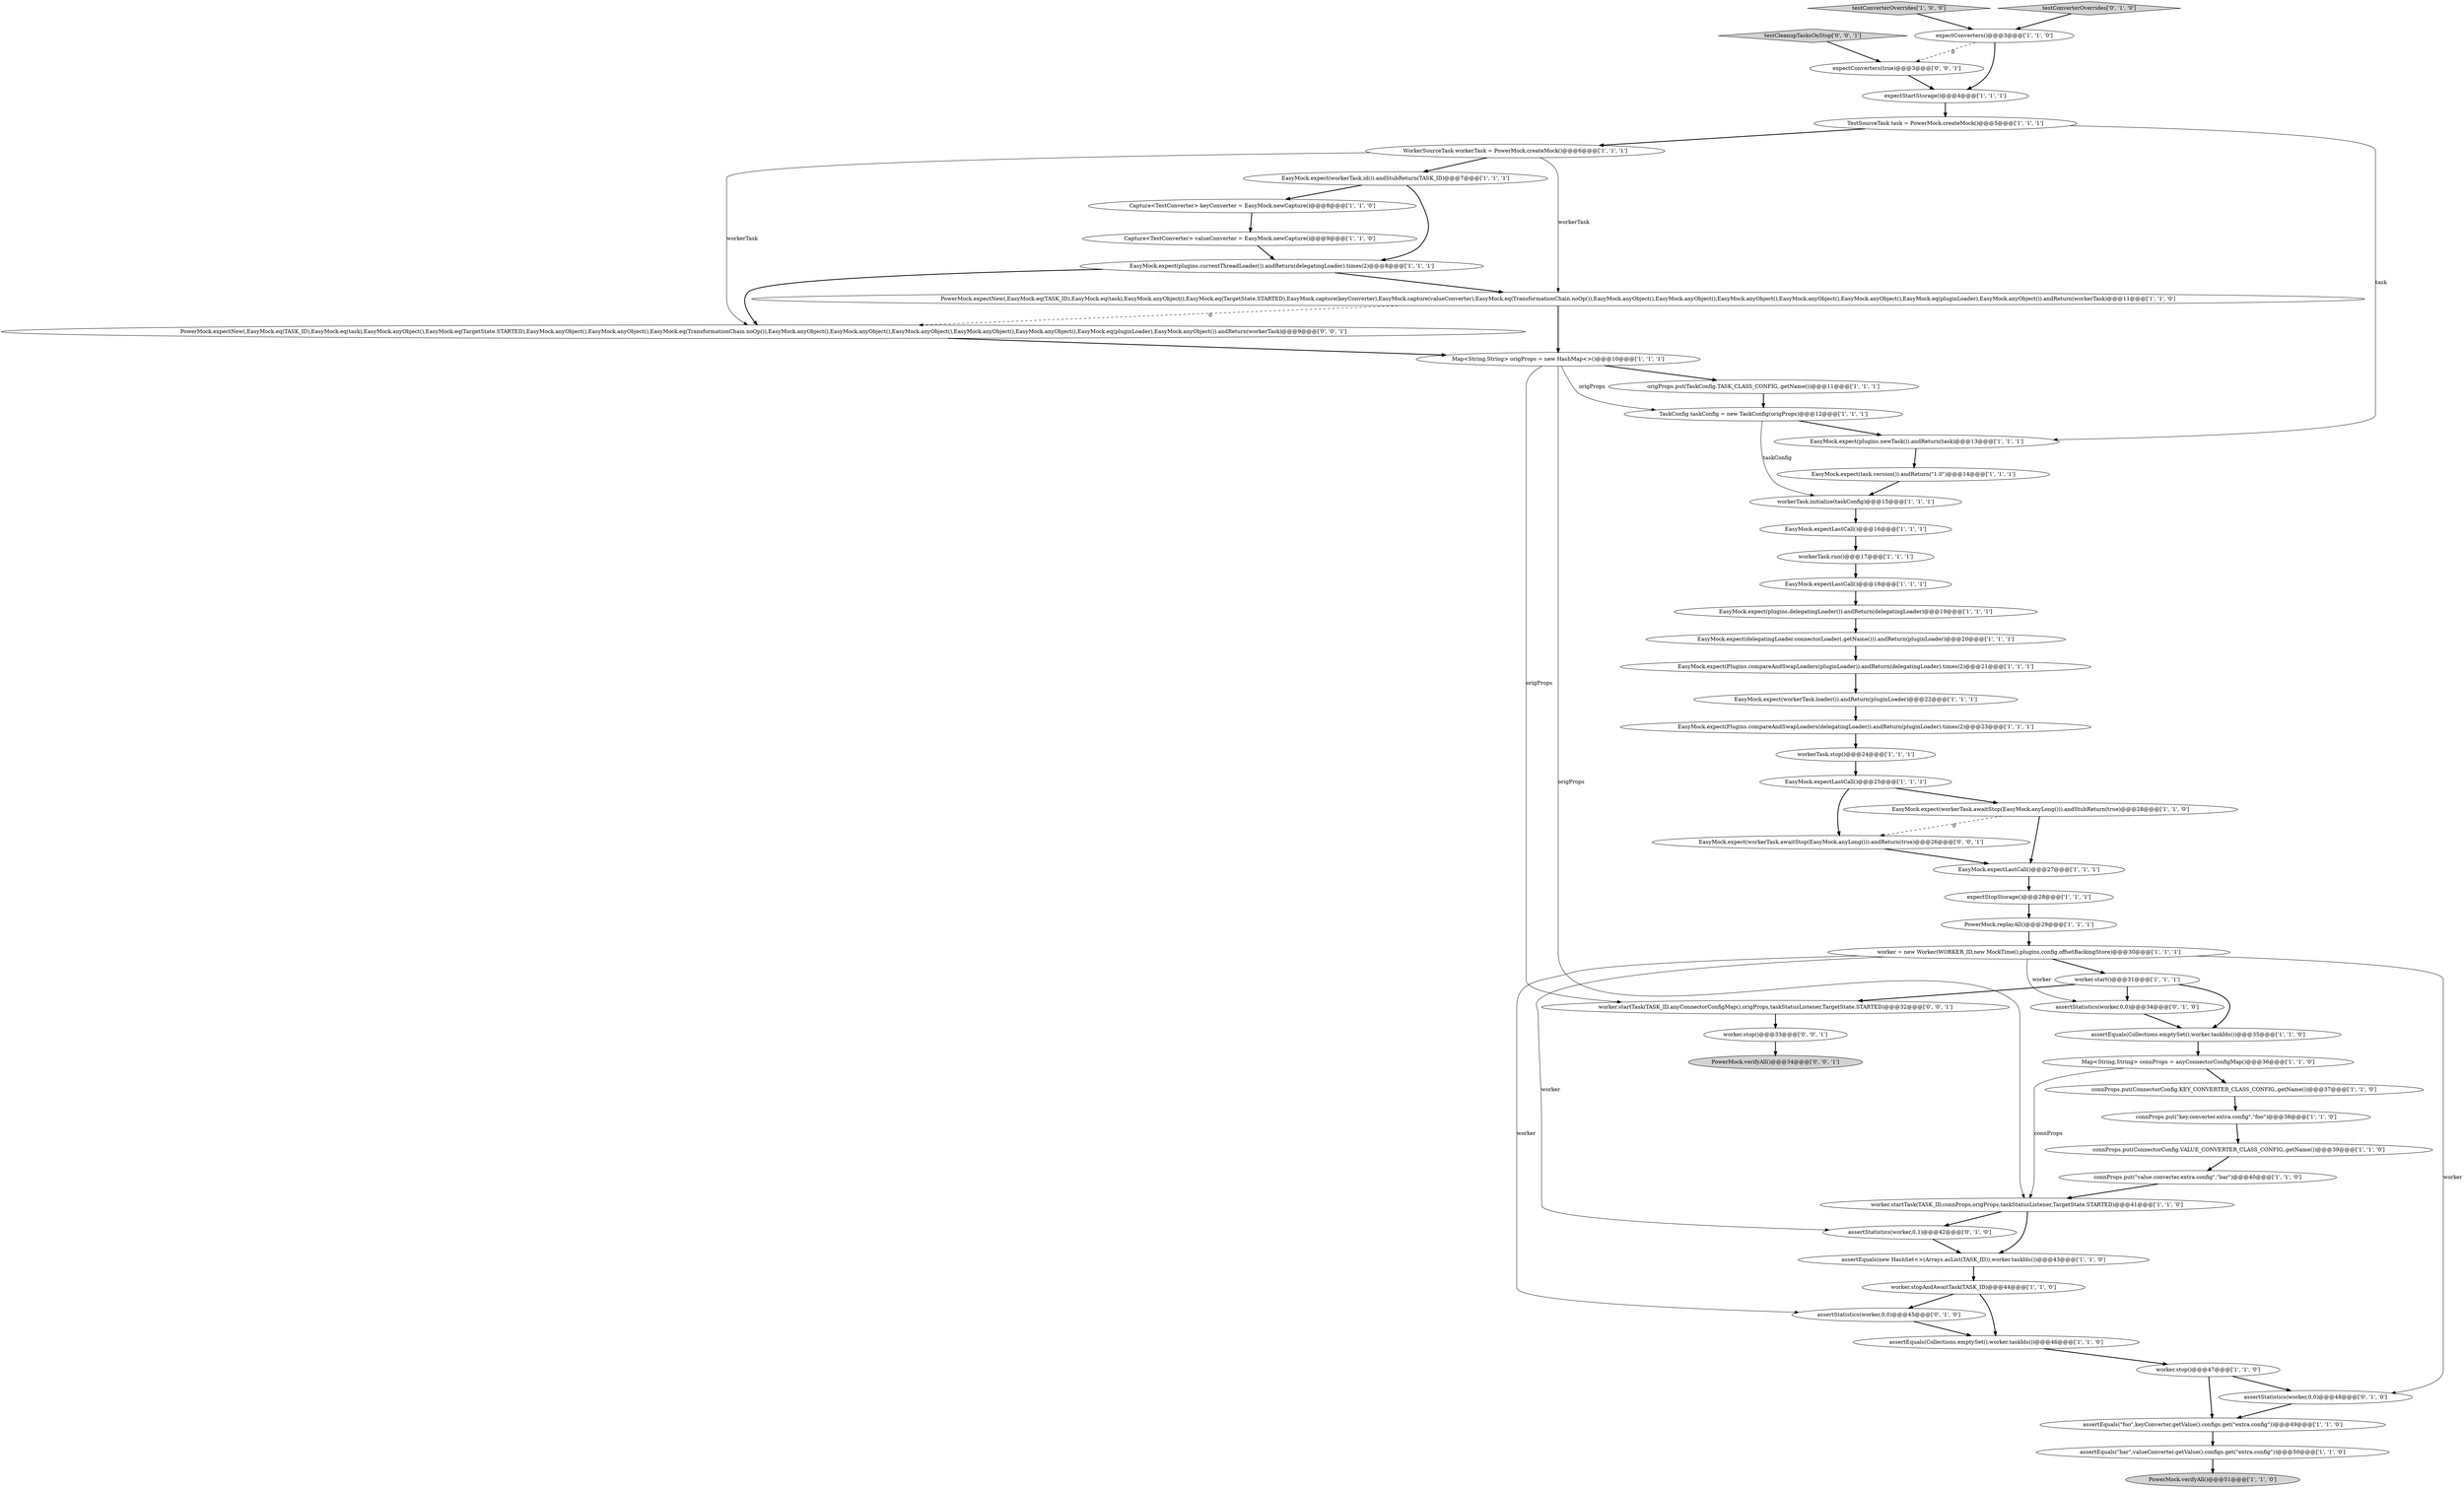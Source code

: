 digraph {
54 [style = filled, label = "PowerMock.expectNew(,EasyMock.eq(TASK_ID),EasyMock.eq(task),EasyMock.anyObject(),EasyMock.eq(TargetState.STARTED),EasyMock.anyObject(),EasyMock.anyObject(),EasyMock.eq(TransformationChain.noOp()),EasyMock.anyObject(),EasyMock.anyObject(),EasyMock.anyObject(),EasyMock.anyObject(),EasyMock.anyObject(),EasyMock.eq(pluginLoader),EasyMock.anyObject()).andReturn(workerTask)@@@9@@@['0', '0', '1']", fillcolor = white, shape = ellipse image = "AAA0AAABBB3BBB"];
52 [style = filled, label = "EasyMock.expect(workerTask.awaitStop(EasyMock.anyLong())).andReturn(true)@@@26@@@['0', '0', '1']", fillcolor = white, shape = ellipse image = "AAA0AAABBB3BBB"];
4 [style = filled, label = "PowerMock.expectNew(,EasyMock.eq(TASK_ID),EasyMock.eq(task),EasyMock.anyObject(),EasyMock.eq(TargetState.STARTED),EasyMock.capture(keyConverter),EasyMock.capture(valueConverter),EasyMock.eq(TransformationChain.noOp()),EasyMock.anyObject(),EasyMock.anyObject(),EasyMock.anyObject(),EasyMock.anyObject(),EasyMock.anyObject(),EasyMock.eq(pluginLoader),EasyMock.anyObject()).andReturn(workerTask)@@@11@@@['1', '1', '0']", fillcolor = white, shape = ellipse image = "AAA0AAABBB1BBB"];
10 [style = filled, label = "EasyMock.expect(task.version()).andReturn(\"1.0\")@@@14@@@['1', '1', '1']", fillcolor = white, shape = ellipse image = "AAA0AAABBB1BBB"];
33 [style = filled, label = "Capture<TestConverter> keyConverter = EasyMock.newCapture()@@@8@@@['1', '1', '0']", fillcolor = white, shape = ellipse image = "AAA0AAABBB1BBB"];
28 [style = filled, label = "worker = new Worker(WORKER_ID,new MockTime(),plugins,config,offsetBackingStore)@@@30@@@['1', '1', '1']", fillcolor = white, shape = ellipse image = "AAA0AAABBB1BBB"];
51 [style = filled, label = "PowerMock.verifyAll()@@@34@@@['0', '0', '1']", fillcolor = lightgray, shape = ellipse image = "AAA0AAABBB3BBB"];
9 [style = filled, label = "connProps.put(ConnectorConfig.KEY_CONVERTER_CLASS_CONFIG,.getName())@@@37@@@['1', '1', '0']", fillcolor = white, shape = ellipse image = "AAA0AAABBB1BBB"];
15 [style = filled, label = "EasyMock.expect(plugins.currentThreadLoader()).andReturn(delegatingLoader).times(2)@@@8@@@['1', '1', '1']", fillcolor = white, shape = ellipse image = "AAA0AAABBB1BBB"];
56 [style = filled, label = "testCleanupTasksOnStop['0', '0', '1']", fillcolor = lightgray, shape = diamond image = "AAA0AAABBB3BBB"];
0 [style = filled, label = "workerTask.stop()@@@24@@@['1', '1', '1']", fillcolor = white, shape = ellipse image = "AAA0AAABBB1BBB"];
23 [style = filled, label = "expectStartStorage()@@@4@@@['1', '1', '1']", fillcolor = white, shape = ellipse image = "AAA0AAABBB1BBB"];
22 [style = filled, label = "EasyMock.expect(Plugins.compareAndSwapLoaders(pluginLoader)).andReturn(delegatingLoader).times(2)@@@21@@@['1', '1', '1']", fillcolor = white, shape = ellipse image = "AAA0AAABBB1BBB"];
26 [style = filled, label = "WorkerSourceTask workerTask = PowerMock.createMock()@@@6@@@['1', '1', '1']", fillcolor = white, shape = ellipse image = "AAA0AAABBB1BBB"];
35 [style = filled, label = "EasyMock.expectLastCall()@@@16@@@['1', '1', '1']", fillcolor = white, shape = ellipse image = "AAA0AAABBB1BBB"];
2 [style = filled, label = "Capture<TestConverter> valueConverter = EasyMock.newCapture()@@@9@@@['1', '1', '0']", fillcolor = white, shape = ellipse image = "AAA0AAABBB1BBB"];
14 [style = filled, label = "assertEquals(\"foo\",keyConverter.getValue().configs.get(\"extra.config\"))@@@49@@@['1', '1', '0']", fillcolor = white, shape = ellipse image = "AAA0AAABBB1BBB"];
32 [style = filled, label = "EasyMock.expect(workerTask.awaitStop(EasyMock.anyLong())).andStubReturn(true)@@@28@@@['1', '1', '0']", fillcolor = white, shape = ellipse image = "AAA0AAABBB1BBB"];
12 [style = filled, label = "expectConverters()@@@3@@@['1', '1', '0']", fillcolor = white, shape = ellipse image = "AAA0AAABBB1BBB"];
3 [style = filled, label = "EasyMock.expect(plugins.newTask()).andReturn(task)@@@13@@@['1', '1', '1']", fillcolor = white, shape = ellipse image = "AAA0AAABBB1BBB"];
25 [style = filled, label = "EasyMock.expect(workerTask.loader()).andReturn(pluginLoader)@@@22@@@['1', '1', '1']", fillcolor = white, shape = ellipse image = "AAA0AAABBB1BBB"];
30 [style = filled, label = "expectStopStorage()@@@28@@@['1', '1', '1']", fillcolor = white, shape = ellipse image = "AAA0AAABBB1BBB"];
39 [style = filled, label = "testConverterOverrides['1', '0', '0']", fillcolor = lightgray, shape = diamond image = "AAA0AAABBB1BBB"];
20 [style = filled, label = "EasyMock.expect(plugins.delegatingLoader()).andReturn(delegatingLoader)@@@19@@@['1', '1', '1']", fillcolor = white, shape = ellipse image = "AAA0AAABBB1BBB"];
19 [style = filled, label = "EasyMock.expectLastCall()@@@27@@@['1', '1', '1']", fillcolor = white, shape = ellipse image = "AAA0AAABBB1BBB"];
36 [style = filled, label = "worker.stopAndAwaitTask(TASK_ID)@@@44@@@['1', '1', '0']", fillcolor = white, shape = ellipse image = "AAA0AAABBB1BBB"];
34 [style = filled, label = "PowerMock.verifyAll()@@@51@@@['1', '1', '0']", fillcolor = lightgray, shape = ellipse image = "AAA0AAABBB1BBB"];
49 [style = filled, label = "testConverterOverrides['0', '1', '0']", fillcolor = lightgray, shape = diamond image = "AAA0AAABBB2BBB"];
21 [style = filled, label = "worker.start()@@@31@@@['1', '1', '1']", fillcolor = white, shape = ellipse image = "AAA0AAABBB1BBB"];
37 [style = filled, label = "worker.stop()@@@47@@@['1', '1', '0']", fillcolor = white, shape = ellipse image = "AAA0AAABBB1BBB"];
41 [style = filled, label = "EasyMock.expectLastCall()@@@18@@@['1', '1', '1']", fillcolor = white, shape = ellipse image = "AAA0AAABBB1BBB"];
8 [style = filled, label = "connProps.put(\"value.converter.extra.config\",\"bar\")@@@40@@@['1', '1', '0']", fillcolor = white, shape = ellipse image = "AAA0AAABBB1BBB"];
45 [style = filled, label = "TaskConfig taskConfig = new TaskConfig(origProps)@@@12@@@['1', '1', '1']", fillcolor = white, shape = ellipse image = "AAA0AAABBB1BBB"];
6 [style = filled, label = "connProps.put(ConnectorConfig.VALUE_CONVERTER_CLASS_CONFIG,.getName())@@@39@@@['1', '1', '0']", fillcolor = white, shape = ellipse image = "AAA0AAABBB1BBB"];
1 [style = filled, label = "Map<String,String> origProps = new HashMap<>()@@@10@@@['1', '1', '1']", fillcolor = white, shape = ellipse image = "AAA0AAABBB1BBB"];
40 [style = filled, label = "worker.startTask(TASK_ID,connProps,origProps,taskStatusListener,TargetState.STARTED)@@@41@@@['1', '1', '0']", fillcolor = white, shape = ellipse image = "AAA0AAABBB1BBB"];
46 [style = filled, label = "assertStatistics(worker,0,1)@@@42@@@['0', '1', '0']", fillcolor = white, shape = ellipse image = "AAA1AAABBB2BBB"];
38 [style = filled, label = "EasyMock.expect(Plugins.compareAndSwapLoaders(delegatingLoader)).andReturn(pluginLoader).times(2)@@@23@@@['1', '1', '1']", fillcolor = white, shape = ellipse image = "AAA0AAABBB1BBB"];
48 [style = filled, label = "assertStatistics(worker,0,0)@@@45@@@['0', '1', '0']", fillcolor = white, shape = ellipse image = "AAA1AAABBB2BBB"];
53 [style = filled, label = "expectConverters(true)@@@3@@@['0', '0', '1']", fillcolor = white, shape = ellipse image = "AAA0AAABBB3BBB"];
24 [style = filled, label = "Map<String,String> connProps = anyConnectorConfigMap()@@@36@@@['1', '1', '0']", fillcolor = white, shape = ellipse image = "AAA0AAABBB1BBB"];
31 [style = filled, label = "assertEquals(new HashSet<>(Arrays.asList(TASK_ID)),worker.taskIds())@@@43@@@['1', '1', '0']", fillcolor = white, shape = ellipse image = "AAA0AAABBB1BBB"];
17 [style = filled, label = "connProps.put(\"key.converter.extra.config\",\"foo\")@@@38@@@['1', '1', '0']", fillcolor = white, shape = ellipse image = "AAA0AAABBB1BBB"];
11 [style = filled, label = "TestSourceTask task = PowerMock.createMock()@@@5@@@['1', '1', '1']", fillcolor = white, shape = ellipse image = "AAA0AAABBB1BBB"];
29 [style = filled, label = "origProps.put(TaskConfig.TASK_CLASS_CONFIG,.getName())@@@11@@@['1', '1', '1']", fillcolor = white, shape = ellipse image = "AAA0AAABBB1BBB"];
47 [style = filled, label = "assertStatistics(worker,0,0)@@@48@@@['0', '1', '0']", fillcolor = white, shape = ellipse image = "AAA1AAABBB2BBB"];
42 [style = filled, label = "workerTask.initialize(taskConfig)@@@15@@@['1', '1', '1']", fillcolor = white, shape = ellipse image = "AAA0AAABBB1BBB"];
18 [style = filled, label = "workerTask.run()@@@17@@@['1', '1', '1']", fillcolor = white, shape = ellipse image = "AAA0AAABBB1BBB"];
44 [style = filled, label = "EasyMock.expect(delegatingLoader.connectorLoader(.getName())).andReturn(pluginLoader)@@@20@@@['1', '1', '1']", fillcolor = white, shape = ellipse image = "AAA0AAABBB1BBB"];
27 [style = filled, label = "EasyMock.expectLastCall()@@@25@@@['1', '1', '1']", fillcolor = white, shape = ellipse image = "AAA0AAABBB1BBB"];
13 [style = filled, label = "assertEquals(Collections.emptySet(),worker.taskIds())@@@46@@@['1', '1', '0']", fillcolor = white, shape = ellipse image = "AAA0AAABBB1BBB"];
55 [style = filled, label = "worker.stop()@@@33@@@['0', '0', '1']", fillcolor = white, shape = ellipse image = "AAA0AAABBB3BBB"];
7 [style = filled, label = "assertEquals(Collections.emptySet(),worker.taskIds())@@@35@@@['1', '1', '0']", fillcolor = white, shape = ellipse image = "AAA0AAABBB1BBB"];
16 [style = filled, label = "EasyMock.expect(workerTask.id()).andStubReturn(TASK_ID)@@@7@@@['1', '1', '1']", fillcolor = white, shape = ellipse image = "AAA0AAABBB1BBB"];
43 [style = filled, label = "assertEquals(\"bar\",valueConverter.getValue().configs.get(\"extra.config\"))@@@50@@@['1', '1', '0']", fillcolor = white, shape = ellipse image = "AAA0AAABBB1BBB"];
50 [style = filled, label = "assertStatistics(worker,0,0)@@@34@@@['0', '1', '0']", fillcolor = white, shape = ellipse image = "AAA1AAABBB2BBB"];
5 [style = filled, label = "PowerMock.replayAll()@@@29@@@['1', '1', '1']", fillcolor = white, shape = ellipse image = "AAA0AAABBB1BBB"];
57 [style = filled, label = "worker.startTask(TASK_ID,anyConnectorConfigMap(),origProps,taskStatusListener,TargetState.STARTED)@@@32@@@['0', '0', '1']", fillcolor = white, shape = ellipse image = "AAA0AAABBB3BBB"];
28->21 [style = bold, label=""];
32->19 [style = bold, label=""];
12->53 [style = dashed, label="0"];
29->45 [style = bold, label=""];
3->10 [style = bold, label=""];
24->40 [style = solid, label="connProps"];
26->4 [style = solid, label="workerTask"];
50->7 [style = bold, label=""];
7->24 [style = bold, label=""];
14->43 [style = bold, label=""];
56->53 [style = bold, label=""];
19->30 [style = bold, label=""];
26->16 [style = bold, label=""];
20->44 [style = bold, label=""];
28->47 [style = solid, label="worker"];
21->50 [style = bold, label=""];
55->51 [style = bold, label=""];
11->26 [style = bold, label=""];
15->4 [style = bold, label=""];
46->31 [style = bold, label=""];
27->52 [style = bold, label=""];
1->29 [style = bold, label=""];
16->15 [style = bold, label=""];
16->33 [style = bold, label=""];
10->42 [style = bold, label=""];
25->38 [style = bold, label=""];
27->32 [style = bold, label=""];
23->11 [style = bold, label=""];
53->23 [style = bold, label=""];
12->23 [style = bold, label=""];
40->31 [style = bold, label=""];
15->54 [style = bold, label=""];
6->8 [style = bold, label=""];
4->1 [style = bold, label=""];
45->42 [style = solid, label="taskConfig"];
45->3 [style = bold, label=""];
33->2 [style = bold, label=""];
43->34 [style = bold, label=""];
0->27 [style = bold, label=""];
13->37 [style = bold, label=""];
40->46 [style = bold, label=""];
11->3 [style = solid, label="task"];
28->50 [style = solid, label="worker"];
26->54 [style = solid, label="workerTask"];
18->41 [style = bold, label=""];
39->12 [style = bold, label=""];
4->54 [style = dashed, label="0"];
32->52 [style = dashed, label="0"];
17->6 [style = bold, label=""];
36->13 [style = bold, label=""];
22->25 [style = bold, label=""];
9->17 [style = bold, label=""];
30->5 [style = bold, label=""];
35->18 [style = bold, label=""];
21->7 [style = bold, label=""];
24->9 [style = bold, label=""];
21->57 [style = bold, label=""];
38->0 [style = bold, label=""];
28->46 [style = solid, label="worker"];
57->55 [style = bold, label=""];
42->35 [style = bold, label=""];
31->36 [style = bold, label=""];
8->40 [style = bold, label=""];
37->47 [style = bold, label=""];
5->28 [style = bold, label=""];
1->40 [style = solid, label="origProps"];
36->48 [style = bold, label=""];
1->45 [style = solid, label="origProps"];
28->48 [style = solid, label="worker"];
47->14 [style = bold, label=""];
48->13 [style = bold, label=""];
54->1 [style = bold, label=""];
49->12 [style = bold, label=""];
2->15 [style = bold, label=""];
41->20 [style = bold, label=""];
44->22 [style = bold, label=""];
1->57 [style = solid, label="origProps"];
52->19 [style = bold, label=""];
37->14 [style = bold, label=""];
}
